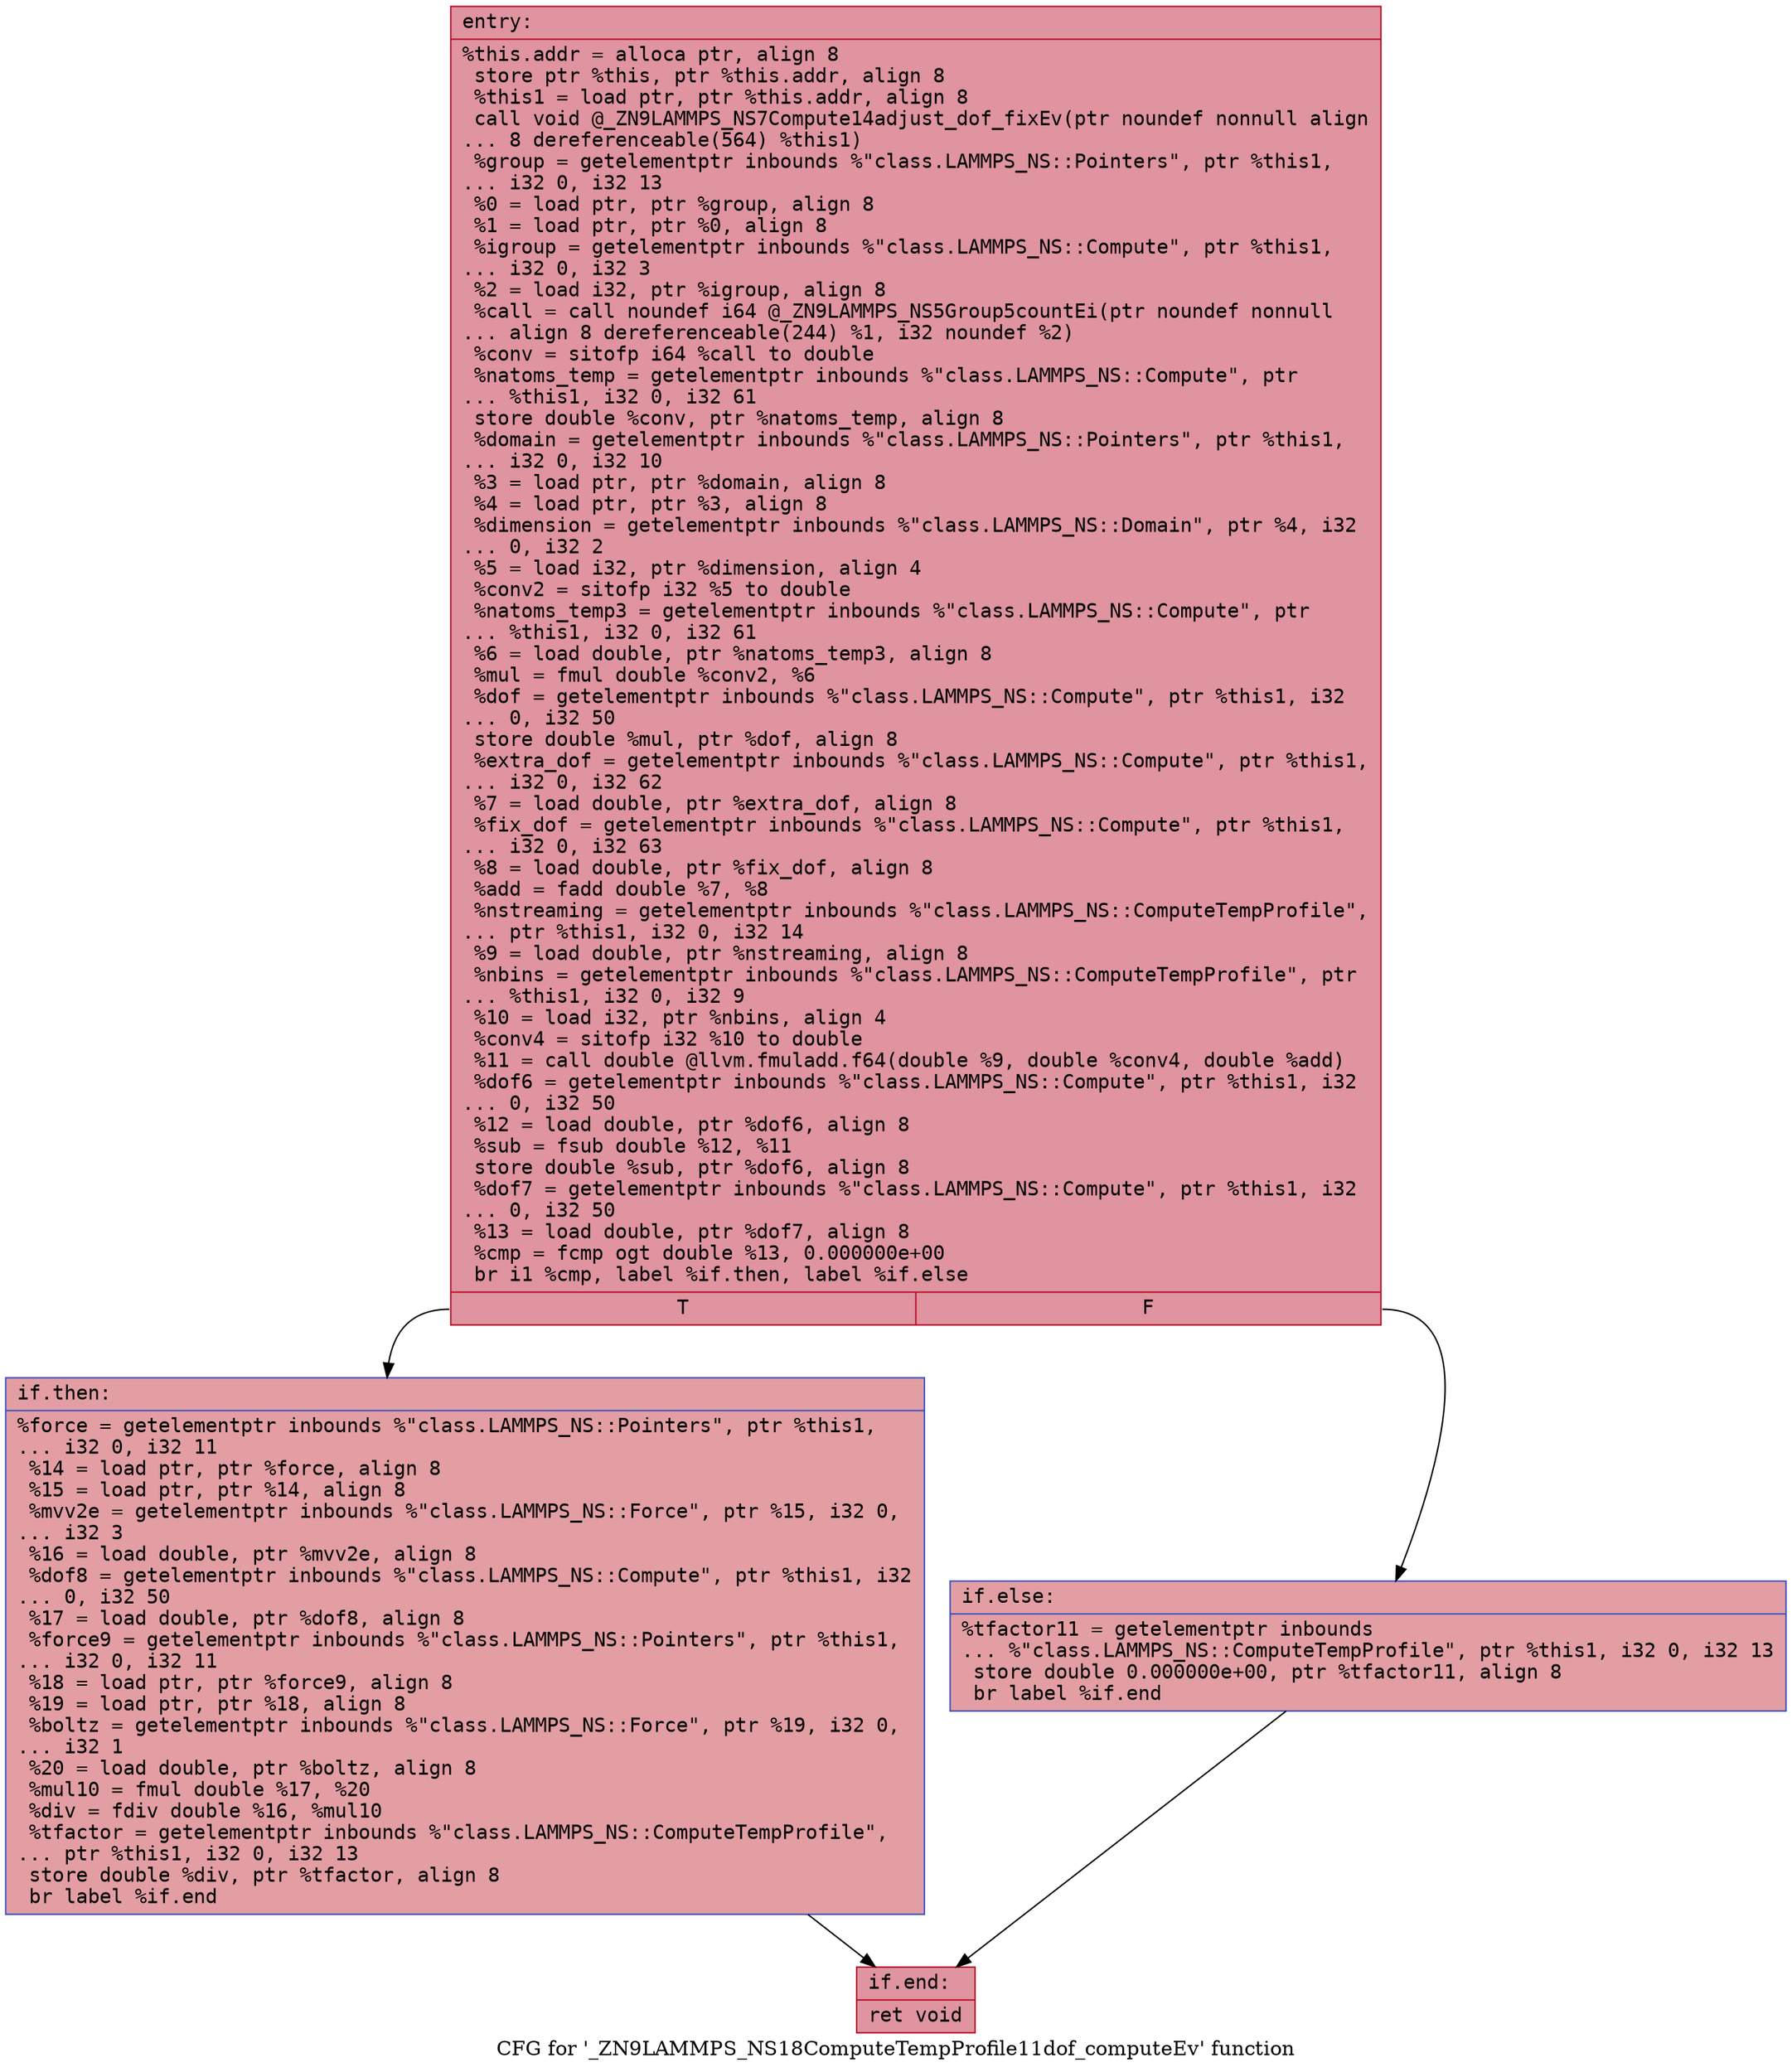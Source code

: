 digraph "CFG for '_ZN9LAMMPS_NS18ComputeTempProfile11dof_computeEv' function" {
	label="CFG for '_ZN9LAMMPS_NS18ComputeTempProfile11dof_computeEv' function";

	Node0x56239877dbe0 [shape=record,color="#b70d28ff", style=filled, fillcolor="#b70d2870" fontname="Courier",label="{entry:\l|  %this.addr = alloca ptr, align 8\l  store ptr %this, ptr %this.addr, align 8\l  %this1 = load ptr, ptr %this.addr, align 8\l  call void @_ZN9LAMMPS_NS7Compute14adjust_dof_fixEv(ptr noundef nonnull align\l... 8 dereferenceable(564) %this1)\l  %group = getelementptr inbounds %\"class.LAMMPS_NS::Pointers\", ptr %this1,\l... i32 0, i32 13\l  %0 = load ptr, ptr %group, align 8\l  %1 = load ptr, ptr %0, align 8\l  %igroup = getelementptr inbounds %\"class.LAMMPS_NS::Compute\", ptr %this1,\l... i32 0, i32 3\l  %2 = load i32, ptr %igroup, align 8\l  %call = call noundef i64 @_ZN9LAMMPS_NS5Group5countEi(ptr noundef nonnull\l... align 8 dereferenceable(244) %1, i32 noundef %2)\l  %conv = sitofp i64 %call to double\l  %natoms_temp = getelementptr inbounds %\"class.LAMMPS_NS::Compute\", ptr\l... %this1, i32 0, i32 61\l  store double %conv, ptr %natoms_temp, align 8\l  %domain = getelementptr inbounds %\"class.LAMMPS_NS::Pointers\", ptr %this1,\l... i32 0, i32 10\l  %3 = load ptr, ptr %domain, align 8\l  %4 = load ptr, ptr %3, align 8\l  %dimension = getelementptr inbounds %\"class.LAMMPS_NS::Domain\", ptr %4, i32\l... 0, i32 2\l  %5 = load i32, ptr %dimension, align 4\l  %conv2 = sitofp i32 %5 to double\l  %natoms_temp3 = getelementptr inbounds %\"class.LAMMPS_NS::Compute\", ptr\l... %this1, i32 0, i32 61\l  %6 = load double, ptr %natoms_temp3, align 8\l  %mul = fmul double %conv2, %6\l  %dof = getelementptr inbounds %\"class.LAMMPS_NS::Compute\", ptr %this1, i32\l... 0, i32 50\l  store double %mul, ptr %dof, align 8\l  %extra_dof = getelementptr inbounds %\"class.LAMMPS_NS::Compute\", ptr %this1,\l... i32 0, i32 62\l  %7 = load double, ptr %extra_dof, align 8\l  %fix_dof = getelementptr inbounds %\"class.LAMMPS_NS::Compute\", ptr %this1,\l... i32 0, i32 63\l  %8 = load double, ptr %fix_dof, align 8\l  %add = fadd double %7, %8\l  %nstreaming = getelementptr inbounds %\"class.LAMMPS_NS::ComputeTempProfile\",\l... ptr %this1, i32 0, i32 14\l  %9 = load double, ptr %nstreaming, align 8\l  %nbins = getelementptr inbounds %\"class.LAMMPS_NS::ComputeTempProfile\", ptr\l... %this1, i32 0, i32 9\l  %10 = load i32, ptr %nbins, align 4\l  %conv4 = sitofp i32 %10 to double\l  %11 = call double @llvm.fmuladd.f64(double %9, double %conv4, double %add)\l  %dof6 = getelementptr inbounds %\"class.LAMMPS_NS::Compute\", ptr %this1, i32\l... 0, i32 50\l  %12 = load double, ptr %dof6, align 8\l  %sub = fsub double %12, %11\l  store double %sub, ptr %dof6, align 8\l  %dof7 = getelementptr inbounds %\"class.LAMMPS_NS::Compute\", ptr %this1, i32\l... 0, i32 50\l  %13 = load double, ptr %dof7, align 8\l  %cmp = fcmp ogt double %13, 0.000000e+00\l  br i1 %cmp, label %if.then, label %if.else\l|{<s0>T|<s1>F}}"];
	Node0x56239877dbe0:s0 -> Node0x56239877eb30[tooltip="entry -> if.then\nProbability 50.00%" ];
	Node0x56239877dbe0:s1 -> Node0x56239877ec00[tooltip="entry -> if.else\nProbability 50.00%" ];
	Node0x56239877eb30 [shape=record,color="#3d50c3ff", style=filled, fillcolor="#be242e70" fontname="Courier",label="{if.then:\l|  %force = getelementptr inbounds %\"class.LAMMPS_NS::Pointers\", ptr %this1,\l... i32 0, i32 11\l  %14 = load ptr, ptr %force, align 8\l  %15 = load ptr, ptr %14, align 8\l  %mvv2e = getelementptr inbounds %\"class.LAMMPS_NS::Force\", ptr %15, i32 0,\l... i32 3\l  %16 = load double, ptr %mvv2e, align 8\l  %dof8 = getelementptr inbounds %\"class.LAMMPS_NS::Compute\", ptr %this1, i32\l... 0, i32 50\l  %17 = load double, ptr %dof8, align 8\l  %force9 = getelementptr inbounds %\"class.LAMMPS_NS::Pointers\", ptr %this1,\l... i32 0, i32 11\l  %18 = load ptr, ptr %force9, align 8\l  %19 = load ptr, ptr %18, align 8\l  %boltz = getelementptr inbounds %\"class.LAMMPS_NS::Force\", ptr %19, i32 0,\l... i32 1\l  %20 = load double, ptr %boltz, align 8\l  %mul10 = fmul double %17, %20\l  %div = fdiv double %16, %mul10\l  %tfactor = getelementptr inbounds %\"class.LAMMPS_NS::ComputeTempProfile\",\l... ptr %this1, i32 0, i32 13\l  store double %div, ptr %tfactor, align 8\l  br label %if.end\l}"];
	Node0x56239877eb30 -> Node0x5623987815a0[tooltip="if.then -> if.end\nProbability 100.00%" ];
	Node0x56239877ec00 [shape=record,color="#3d50c3ff", style=filled, fillcolor="#be242e70" fontname="Courier",label="{if.else:\l|  %tfactor11 = getelementptr inbounds\l... %\"class.LAMMPS_NS::ComputeTempProfile\", ptr %this1, i32 0, i32 13\l  store double 0.000000e+00, ptr %tfactor11, align 8\l  br label %if.end\l}"];
	Node0x56239877ec00 -> Node0x5623987815a0[tooltip="if.else -> if.end\nProbability 100.00%" ];
	Node0x5623987815a0 [shape=record,color="#b70d28ff", style=filled, fillcolor="#b70d2870" fontname="Courier",label="{if.end:\l|  ret void\l}"];
}
